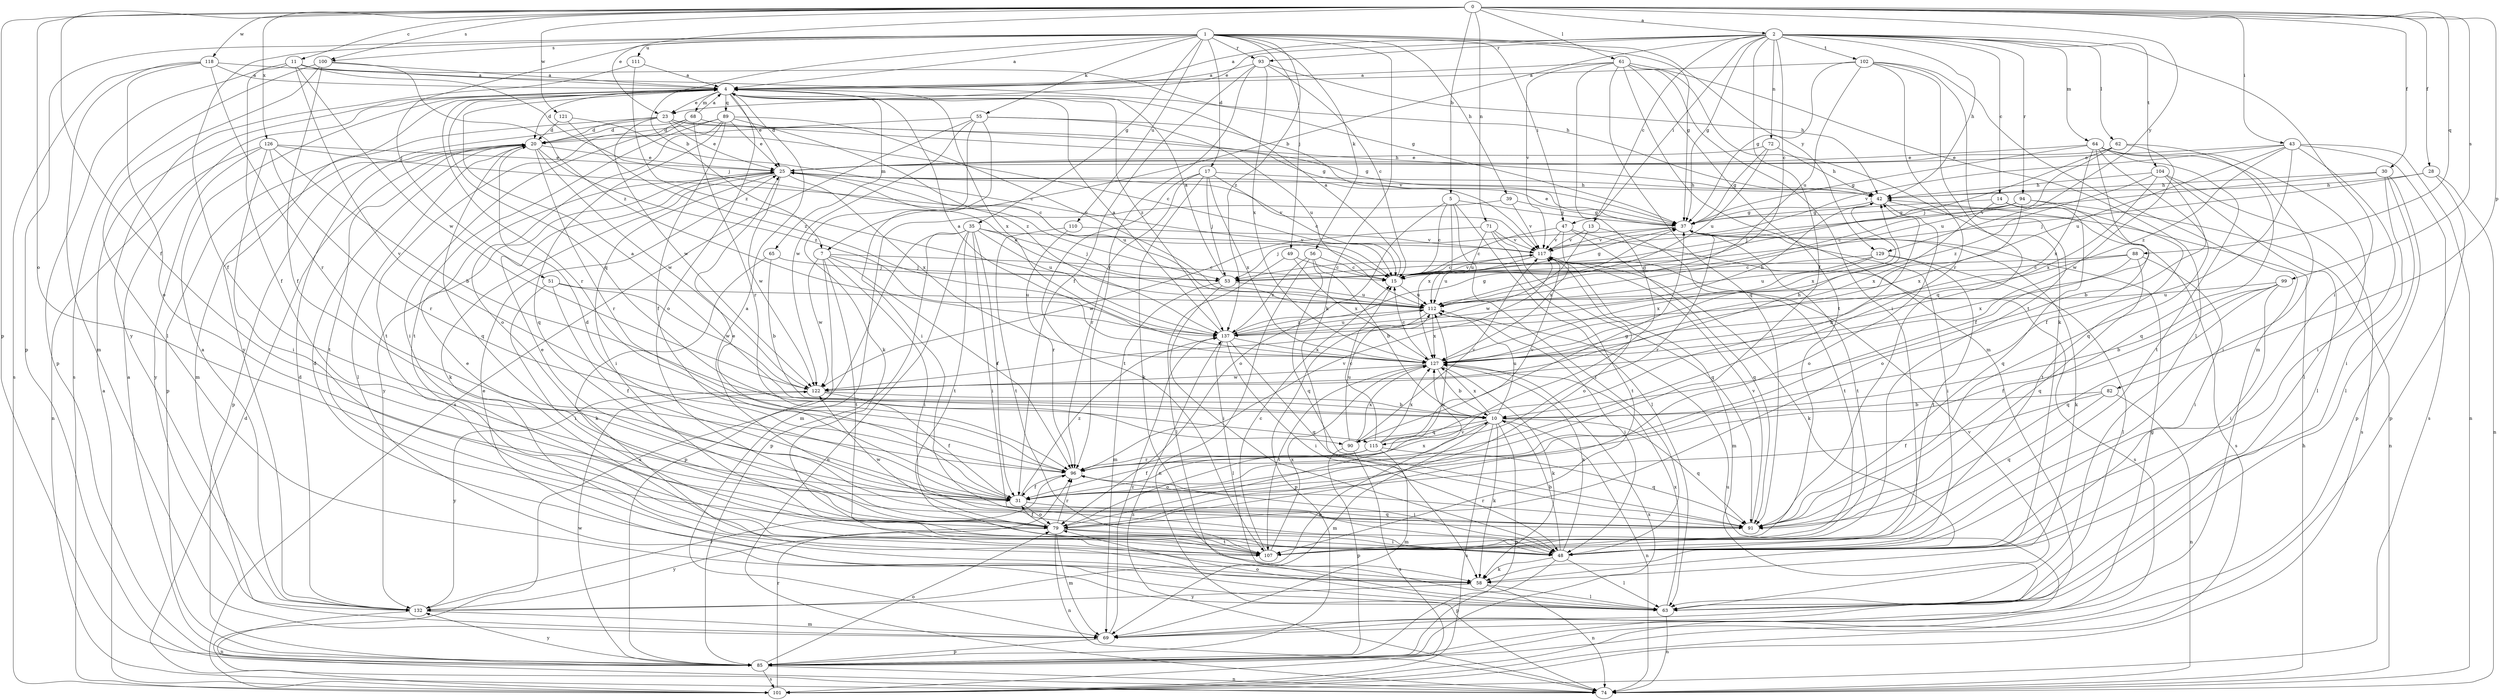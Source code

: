 strict digraph  {
0;
1;
2;
4;
5;
7;
10;
11;
13;
14;
15;
17;
20;
23;
25;
28;
30;
31;
35;
37;
39;
42;
43;
47;
48;
49;
51;
53;
55;
56;
58;
61;
62;
63;
64;
65;
68;
69;
71;
72;
74;
79;
82;
85;
88;
89;
90;
91;
93;
94;
96;
99;
100;
101;
102;
104;
107;
110;
111;
112;
115;
117;
118;
121;
122;
126;
127;
129;
132;
137;
0 -> 2  [label=a];
0 -> 5  [label=b];
0 -> 11  [label=c];
0 -> 23  [label=e];
0 -> 28  [label=f];
0 -> 30  [label=f];
0 -> 31  [label=f];
0 -> 43  [label=i];
0 -> 61  [label=l];
0 -> 71  [label=n];
0 -> 79  [label=o];
0 -> 82  [label=p];
0 -> 85  [label=p];
0 -> 88  [label=q];
0 -> 99  [label=s];
0 -> 100  [label=s];
0 -> 118  [label=w];
0 -> 121  [label=w];
0 -> 126  [label=x];
0 -> 129  [label=y];
1 -> 4  [label=a];
1 -> 7  [label=b];
1 -> 17  [label=d];
1 -> 31  [label=f];
1 -> 35  [label=g];
1 -> 37  [label=g];
1 -> 39  [label=h];
1 -> 47  [label=i];
1 -> 49  [label=j];
1 -> 51  [label=j];
1 -> 55  [label=k];
1 -> 56  [label=k];
1 -> 58  [label=k];
1 -> 85  [label=p];
1 -> 93  [label=r];
1 -> 100  [label=s];
1 -> 110  [label=u];
1 -> 111  [label=u];
1 -> 129  [label=y];
1 -> 137  [label=z];
2 -> 4  [label=a];
2 -> 7  [label=b];
2 -> 13  [label=c];
2 -> 14  [label=c];
2 -> 15  [label=c];
2 -> 23  [label=e];
2 -> 31  [label=f];
2 -> 37  [label=g];
2 -> 42  [label=h];
2 -> 47  [label=i];
2 -> 48  [label=i];
2 -> 62  [label=l];
2 -> 64  [label=m];
2 -> 72  [label=n];
2 -> 93  [label=r];
2 -> 94  [label=r];
2 -> 102  [label=t];
2 -> 104  [label=t];
4 -> 20  [label=d];
4 -> 23  [label=e];
4 -> 25  [label=e];
4 -> 65  [label=m];
4 -> 68  [label=m];
4 -> 79  [label=o];
4 -> 89  [label=q];
4 -> 90  [label=q];
4 -> 96  [label=r];
4 -> 127  [label=x];
4 -> 132  [label=y];
4 -> 137  [label=z];
5 -> 15  [label=c];
5 -> 37  [label=g];
5 -> 48  [label=i];
5 -> 63  [label=l];
5 -> 79  [label=o];
5 -> 127  [label=x];
7 -> 15  [label=c];
7 -> 48  [label=i];
7 -> 53  [label=j];
7 -> 85  [label=p];
7 -> 96  [label=r];
7 -> 107  [label=t];
7 -> 122  [label=w];
10 -> 4  [label=a];
10 -> 58  [label=k];
10 -> 69  [label=m];
10 -> 74  [label=n];
10 -> 85  [label=p];
10 -> 90  [label=q];
10 -> 91  [label=q];
10 -> 101  [label=s];
10 -> 112  [label=u];
10 -> 115  [label=v];
10 -> 127  [label=x];
11 -> 4  [label=a];
11 -> 31  [label=f];
11 -> 37  [label=g];
11 -> 53  [label=j];
11 -> 85  [label=p];
11 -> 115  [label=v];
11 -> 122  [label=w];
13 -> 107  [label=t];
13 -> 117  [label=v];
13 -> 122  [label=w];
14 -> 37  [label=g];
14 -> 91  [label=q];
14 -> 107  [label=t];
14 -> 127  [label=x];
15 -> 4  [label=a];
15 -> 37  [label=g];
15 -> 112  [label=u];
15 -> 117  [label=v];
17 -> 15  [label=c];
17 -> 42  [label=h];
17 -> 53  [label=j];
17 -> 58  [label=k];
17 -> 96  [label=r];
17 -> 107  [label=t];
17 -> 127  [label=x];
20 -> 25  [label=e];
20 -> 63  [label=l];
20 -> 85  [label=p];
20 -> 91  [label=q];
20 -> 96  [label=r];
20 -> 107  [label=t];
20 -> 122  [label=w];
20 -> 137  [label=z];
23 -> 15  [label=c];
23 -> 20  [label=d];
23 -> 25  [label=e];
23 -> 37  [label=g];
23 -> 42  [label=h];
23 -> 69  [label=m];
23 -> 85  [label=p];
23 -> 122  [label=w];
25 -> 42  [label=h];
25 -> 48  [label=i];
25 -> 58  [label=k];
25 -> 112  [label=u];
25 -> 117  [label=v];
25 -> 122  [label=w];
25 -> 127  [label=x];
25 -> 132  [label=y];
28 -> 42  [label=h];
28 -> 53  [label=j];
28 -> 74  [label=n];
28 -> 85  [label=p];
30 -> 42  [label=h];
30 -> 48  [label=i];
30 -> 63  [label=l];
30 -> 85  [label=p];
30 -> 117  [label=v];
31 -> 20  [label=d];
31 -> 25  [label=e];
31 -> 79  [label=o];
31 -> 91  [label=q];
31 -> 112  [label=u];
31 -> 137  [label=z];
35 -> 31  [label=f];
35 -> 48  [label=i];
35 -> 53  [label=j];
35 -> 74  [label=n];
35 -> 85  [label=p];
35 -> 101  [label=s];
35 -> 107  [label=t];
35 -> 112  [label=u];
35 -> 117  [label=v];
37 -> 25  [label=e];
37 -> 48  [label=i];
37 -> 53  [label=j];
37 -> 58  [label=k];
37 -> 96  [label=r];
37 -> 107  [label=t];
37 -> 117  [label=v];
39 -> 37  [label=g];
39 -> 69  [label=m];
39 -> 117  [label=v];
42 -> 37  [label=g];
42 -> 79  [label=o];
42 -> 101  [label=s];
42 -> 127  [label=x];
43 -> 25  [label=e];
43 -> 31  [label=f];
43 -> 48  [label=i];
43 -> 74  [label=n];
43 -> 101  [label=s];
43 -> 112  [label=u];
43 -> 117  [label=v];
43 -> 137  [label=z];
47 -> 15  [label=c];
47 -> 91  [label=q];
47 -> 101  [label=s];
47 -> 117  [label=v];
47 -> 127  [label=x];
48 -> 10  [label=b];
48 -> 58  [label=k];
48 -> 63  [label=l];
48 -> 85  [label=p];
48 -> 127  [label=x];
49 -> 15  [label=c];
49 -> 63  [label=l];
49 -> 127  [label=x];
51 -> 31  [label=f];
51 -> 48  [label=i];
51 -> 112  [label=u];
51 -> 122  [label=w];
53 -> 4  [label=a];
53 -> 48  [label=i];
53 -> 69  [label=m];
53 -> 112  [label=u];
55 -> 20  [label=d];
55 -> 48  [label=i];
55 -> 58  [label=k];
55 -> 101  [label=s];
55 -> 112  [label=u];
55 -> 117  [label=v];
55 -> 122  [label=w];
56 -> 10  [label=b];
56 -> 15  [label=c];
56 -> 74  [label=n];
56 -> 91  [label=q];
56 -> 137  [label=z];
58 -> 20  [label=d];
58 -> 63  [label=l];
58 -> 74  [label=n];
58 -> 132  [label=y];
61 -> 4  [label=a];
61 -> 48  [label=i];
61 -> 58  [label=k];
61 -> 63  [label=l];
61 -> 69  [label=m];
61 -> 91  [label=q];
61 -> 96  [label=r];
61 -> 107  [label=t];
61 -> 117  [label=v];
62 -> 25  [label=e];
62 -> 53  [label=j];
62 -> 91  [label=q];
62 -> 112  [label=u];
62 -> 122  [label=w];
63 -> 25  [label=e];
63 -> 74  [label=n];
63 -> 79  [label=o];
63 -> 117  [label=v];
63 -> 127  [label=x];
64 -> 25  [label=e];
64 -> 31  [label=f];
64 -> 37  [label=g];
64 -> 48  [label=i];
64 -> 63  [label=l];
64 -> 91  [label=q];
64 -> 107  [label=t];
64 -> 127  [label=x];
65 -> 10  [label=b];
65 -> 53  [label=j];
65 -> 58  [label=k];
68 -> 4  [label=a];
68 -> 20  [label=d];
68 -> 37  [label=g];
68 -> 48  [label=i];
68 -> 96  [label=r];
68 -> 107  [label=t];
69 -> 37  [label=g];
69 -> 85  [label=p];
69 -> 137  [label=z];
71 -> 91  [label=q];
71 -> 107  [label=t];
71 -> 112  [label=u];
71 -> 117  [label=v];
71 -> 122  [label=w];
72 -> 25  [label=e];
72 -> 37  [label=g];
72 -> 42  [label=h];
72 -> 112  [label=u];
74 -> 20  [label=d];
74 -> 42  [label=h];
74 -> 137  [label=z];
79 -> 25  [label=e];
79 -> 31  [label=f];
79 -> 48  [label=i];
79 -> 69  [label=m];
79 -> 74  [label=n];
79 -> 96  [label=r];
79 -> 107  [label=t];
79 -> 122  [label=w];
79 -> 127  [label=x];
79 -> 132  [label=y];
82 -> 10  [label=b];
82 -> 31  [label=f];
82 -> 74  [label=n];
82 -> 91  [label=q];
85 -> 4  [label=a];
85 -> 74  [label=n];
85 -> 79  [label=o];
85 -> 101  [label=s];
85 -> 112  [label=u];
85 -> 122  [label=w];
85 -> 127  [label=x];
85 -> 132  [label=y];
88 -> 15  [label=c];
88 -> 48  [label=i];
88 -> 53  [label=j];
88 -> 91  [label=q];
88 -> 127  [label=x];
89 -> 20  [label=d];
89 -> 25  [label=e];
89 -> 31  [label=f];
89 -> 79  [label=o];
89 -> 91  [label=q];
89 -> 107  [label=t];
89 -> 112  [label=u];
89 -> 137  [label=z];
90 -> 37  [label=g];
90 -> 85  [label=p];
90 -> 101  [label=s];
90 -> 112  [label=u];
90 -> 117  [label=v];
90 -> 127  [label=x];
91 -> 4  [label=a];
91 -> 96  [label=r];
91 -> 117  [label=v];
93 -> 4  [label=a];
93 -> 15  [label=c];
93 -> 31  [label=f];
93 -> 42  [label=h];
93 -> 96  [label=r];
93 -> 127  [label=x];
94 -> 15  [label=c];
94 -> 37  [label=g];
94 -> 53  [label=j];
94 -> 74  [label=n];
94 -> 79  [label=o];
94 -> 127  [label=x];
96 -> 31  [label=f];
96 -> 48  [label=i];
96 -> 117  [label=v];
99 -> 10  [label=b];
99 -> 31  [label=f];
99 -> 48  [label=i];
99 -> 91  [label=q];
99 -> 112  [label=u];
100 -> 4  [label=a];
100 -> 31  [label=f];
100 -> 63  [label=l];
100 -> 101  [label=s];
100 -> 137  [label=z];
101 -> 4  [label=a];
101 -> 96  [label=r];
102 -> 4  [label=a];
102 -> 37  [label=g];
102 -> 69  [label=m];
102 -> 91  [label=q];
102 -> 96  [label=r];
102 -> 107  [label=t];
102 -> 112  [label=u];
104 -> 10  [label=b];
104 -> 42  [label=h];
104 -> 63  [label=l];
104 -> 101  [label=s];
104 -> 127  [label=x];
104 -> 137  [label=z];
107 -> 15  [label=c];
107 -> 25  [label=e];
107 -> 127  [label=x];
110 -> 96  [label=r];
110 -> 107  [label=t];
110 -> 117  [label=v];
111 -> 4  [label=a];
111 -> 132  [label=y];
111 -> 137  [label=z];
112 -> 25  [label=e];
112 -> 48  [label=i];
112 -> 85  [label=p];
112 -> 127  [label=x];
112 -> 137  [label=z];
115 -> 15  [label=c];
115 -> 31  [label=f];
115 -> 42  [label=h];
115 -> 69  [label=m];
115 -> 79  [label=o];
115 -> 91  [label=q];
115 -> 96  [label=r];
115 -> 117  [label=v];
115 -> 127  [label=x];
117 -> 15  [label=c];
117 -> 58  [label=k];
117 -> 69  [label=m];
117 -> 79  [label=o];
117 -> 112  [label=u];
118 -> 4  [label=a];
118 -> 42  [label=h];
118 -> 69  [label=m];
118 -> 79  [label=o];
118 -> 96  [label=r];
118 -> 101  [label=s];
121 -> 15  [label=c];
121 -> 20  [label=d];
121 -> 137  [label=z];
122 -> 10  [label=b];
122 -> 31  [label=f];
122 -> 42  [label=h];
122 -> 132  [label=y];
126 -> 10  [label=b];
126 -> 15  [label=c];
126 -> 25  [label=e];
126 -> 48  [label=i];
126 -> 74  [label=n];
126 -> 96  [label=r];
126 -> 132  [label=y];
127 -> 4  [label=a];
127 -> 10  [label=b];
127 -> 15  [label=c];
127 -> 58  [label=k];
127 -> 107  [label=t];
127 -> 122  [label=w];
129 -> 15  [label=c];
129 -> 63  [label=l];
129 -> 107  [label=t];
129 -> 112  [label=u];
129 -> 127  [label=x];
132 -> 4  [label=a];
132 -> 10  [label=b];
132 -> 20  [label=d];
132 -> 69  [label=m];
132 -> 74  [label=n];
132 -> 96  [label=r];
137 -> 4  [label=a];
137 -> 37  [label=g];
137 -> 42  [label=h];
137 -> 48  [label=i];
137 -> 63  [label=l];
137 -> 91  [label=q];
137 -> 112  [label=u];
137 -> 127  [label=x];
}
